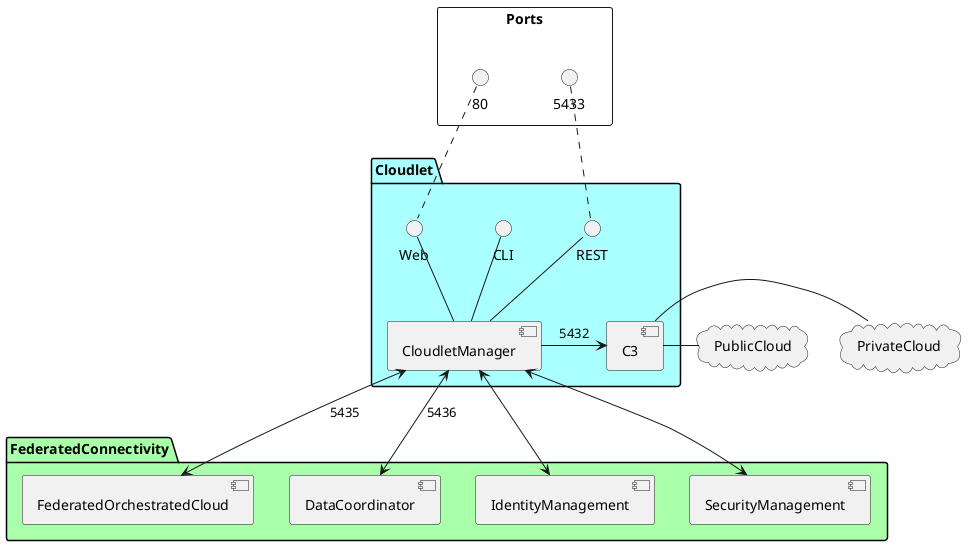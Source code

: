 
@startuml

package Cloudlet #aaffff {
    component C3
    component CloudletManager
    interface REST
    interface CLI
    interface Web
}

rectangle Ports {
  80 .. Web
  5433 .. REST
}
REST -- CloudletManager
CLI -- CloudletManager
Web -- CloudletManager
CloudletManager -> C3 : 5432

package FederatedConnectivity #aaffaa {
  component FederatedOrchestratedCloud
  component DataCoordinator
  component IdentityManagement
  component SecurityManagement
}

CloudletManager <--> FederatedOrchestratedCloud :5435
CloudletManager <--> DataCoordinator : 5436
CloudletManager <--> IdentityManagement
CloudletManager <--> SecurityManagement

cloud PublicCloud {
}

cloud PrivateCloud {
}

C3 - PublicCloud
C3 - PrivateCloud

@enduml
